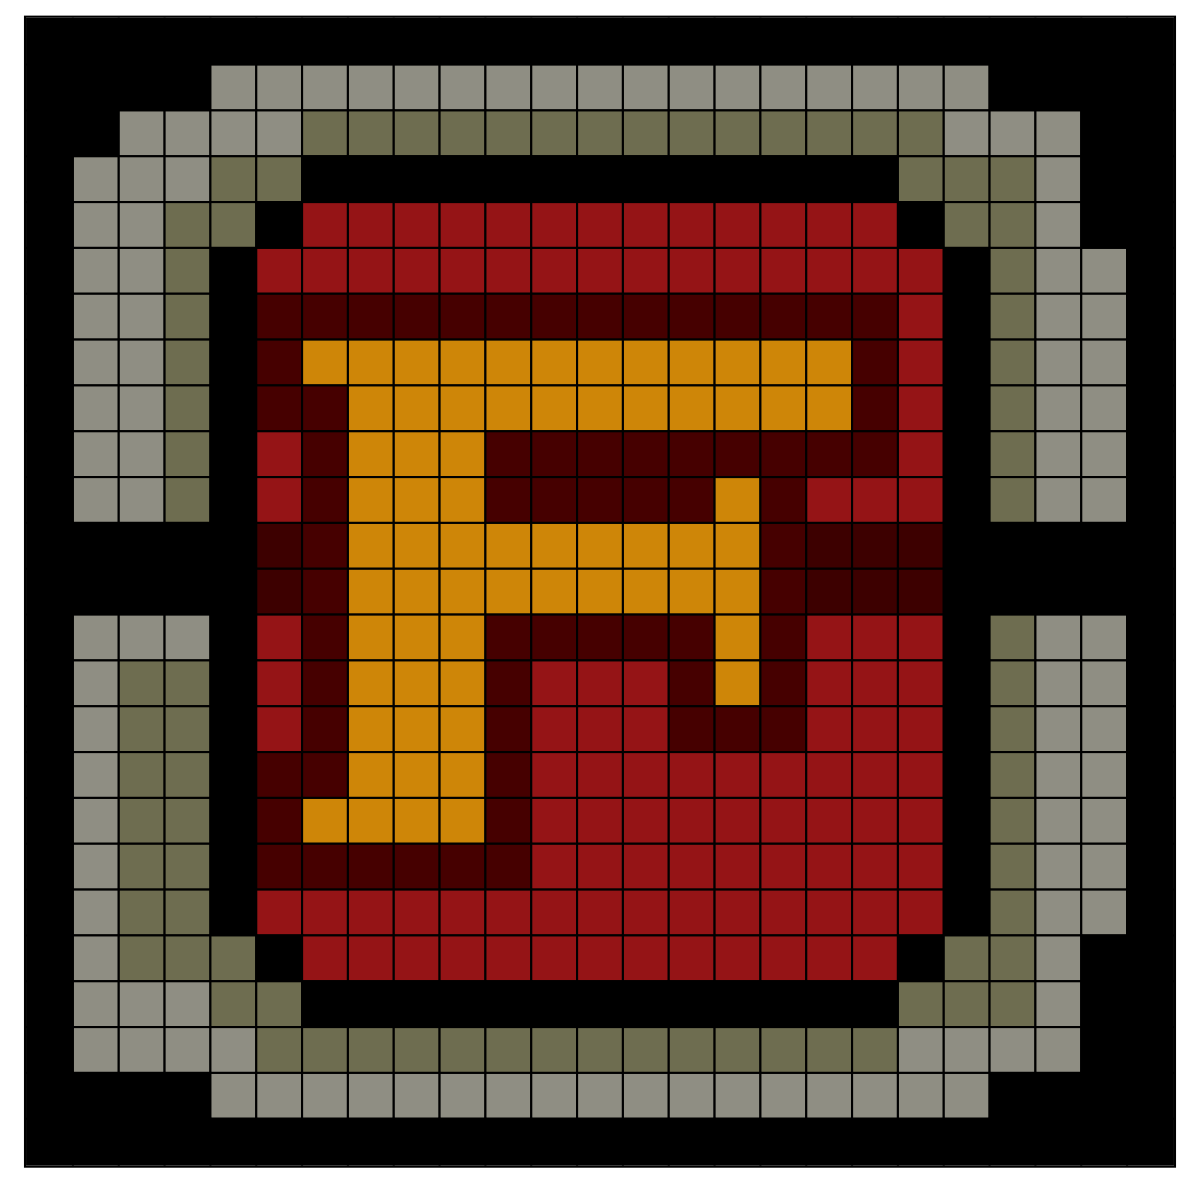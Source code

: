 digraph G {
node[shape = plaintext]
a[ label =<
<TABLE cellspacing="0" cellpadding="10">
<TR>
<TD width="1" height="1" bgcolor="#000000"></TD>
<TD width="1" height="1" bgcolor="#000000"></TD>
<TD width="1" height="1" bgcolor="#000000"></TD>
<TD width="1" height="1" bgcolor="#000000"></TD>
<TD width="1" height="1" bgcolor="#000000"></TD>
<TD width="1" height="1" bgcolor="#000000"></TD>
<TD width="1" height="1" bgcolor="#000000"></TD>
<TD width="1" height="1" bgcolor="#000000"></TD>
<TD width="1" height="1" bgcolor="#000000"></TD>
<TD width="1" height="1" bgcolor="#000000"></TD>
<TD width="1" height="1" bgcolor="#000000"></TD>
<TD width="1" height="1" bgcolor="#000000"></TD>
<TD width="1" height="1" bgcolor="#000000"></TD>
<TD width="1" height="1" bgcolor="#000000"></TD>
<TD width="1" height="1" bgcolor="#000000"></TD>
<TD width="1" height="1" bgcolor="#000000"></TD>
<TD width="1" height="1" bgcolor="#000000"></TD>
<TD width="1" height="1" bgcolor="#000000"></TD>
<TD width="1" height="1" bgcolor="#000000"></TD>
<TD width="1" height="1" bgcolor="#000000"></TD>
<TD width="1" height="1" bgcolor="#000000"></TD>
<TD width="1" height="1" bgcolor="#000000"></TD>
<TD width="1" height="1" bgcolor="#000000"></TD>
<TD width="1" height="1" bgcolor="#000000"></TD>
<TD width="1" height="1" bgcolor="#000000"></TD>
</TR>
<TR>
<TD width="1" height="1" bgcolor="#000000"></TD>
<TD width="1" height="1" bgcolor="#000000"></TD>
<TD width="1" height="1" bgcolor="#000000"></TD>
<TD width="1" height="1" bgcolor="#000000"></TD>
<TD width="1" height="1" bgcolor="#8F8E83"></TD>
<TD width="1" height="1" bgcolor="#8F8E83"></TD>
<TD width="1" height="1" bgcolor="#8F8E83"></TD>
<TD width="1" height="1" bgcolor="#8F8E83"></TD>
<TD width="1" height="1" bgcolor="#8F8E83"></TD>
<TD width="1" height="1" bgcolor="#8F8E83"></TD>
<TD width="1" height="1" bgcolor="#8F8E83"></TD>
<TD width="1" height="1" bgcolor="#8F8E83"></TD>
<TD width="1" height="1" bgcolor="#8F8E83"></TD>
<TD width="1" height="1" bgcolor="#8F8E83"></TD>
<TD width="1" height="1" bgcolor="#8F8E83"></TD>
<TD width="1" height="1" bgcolor="#8F8E83"></TD>
<TD width="1" height="1" bgcolor="#8F8E83"></TD>
<TD width="1" height="1" bgcolor="#8F8E83"></TD>
<TD width="1" height="1" bgcolor="#8F8E83"></TD>
<TD width="1" height="1" bgcolor="#8F8E83"></TD>
<TD width="1" height="1" bgcolor="#8F8E83"></TD>
<TD width="1" height="1" bgcolor="#000000"></TD>
<TD width="1" height="1" bgcolor="#000000"></TD>
<TD width="1" height="1" bgcolor="#000000"></TD>
<TD width="1" height="1" bgcolor="#000000"></TD>
</TR>
<TR>
<TD width="1" height="1" bgcolor="#000000"></TD>
<TD width="1" height="1" bgcolor="#000000"></TD>
<TD width="1" height="1" bgcolor="#8F8E83"></TD>
<TD width="1" height="1" bgcolor="#8F8E83"></TD>
<TD width="1" height="1" bgcolor="#8F8E83"></TD>
<TD width="1" height="1" bgcolor="#8F8E83"></TD>
<TD width="1" height="1" bgcolor="#6E6D50"></TD>
<TD width="1" height="1" bgcolor="#6E6D50"></TD>
<TD width="1" height="1" bgcolor="#6E6D50"></TD>
<TD width="1" height="1" bgcolor="#6E6D50"></TD>
<TD width="1" height="1" bgcolor="#6E6D50"></TD>
<TD width="1" height="1" bgcolor="#6E6D50"></TD>
<TD width="1" height="1" bgcolor="#6E6D50"></TD>
<TD width="1" height="1" bgcolor="#6E6D50"></TD>
<TD width="1" height="1" bgcolor="#6E6D50"></TD>
<TD width="1" height="1" bgcolor="#6E6D50"></TD>
<TD width="1" height="1" bgcolor="#6E6D50"></TD>
<TD width="1" height="1" bgcolor="#6E6D50"></TD>
<TD width="1" height="1" bgcolor="#6E6D50"></TD>
<TD width="1" height="1" bgcolor="#6E6D50"></TD>
<TD width="1" height="1" bgcolor="#8F8E83"></TD>
<TD width="1" height="1" bgcolor="#8F8E83"></TD>
<TD width="1" height="1" bgcolor="#8F8E83"></TD>
<TD width="1" height="1" bgcolor="#000000"></TD>
<TD width="1" height="1" bgcolor="#000000"></TD>
</TR>
<TR>
<TD width="1" height="1" bgcolor="#000000"></TD>
<TD width="1" height="1" bgcolor="#8F8E83"></TD>
<TD width="1" height="1" bgcolor="#8F8E83"></TD>
<TD width="1" height="1" bgcolor="#8F8E83"></TD>
<TD width="1" height="1" bgcolor="#6E6D50"></TD>
<TD width="1" height="1" bgcolor="#6E6D50"></TD>
<TD width="1" height="1" bgcolor="#000000"></TD>
<TD width="1" height="1" bgcolor="#000000"></TD>
<TD width="1" height="1" bgcolor="#000000"></TD>
<TD width="1" height="1" bgcolor="#000000"></TD>
<TD width="1" height="1" bgcolor="#000000"></TD>
<TD width="1" height="1" bgcolor="#000000"></TD>
<TD width="1" height="1" bgcolor="#000000"></TD>
<TD width="1" height="1" bgcolor="#000000"></TD>
<TD width="1" height="1" bgcolor="#000000"></TD>
<TD width="1" height="1" bgcolor="#000000"></TD>
<TD width="1" height="1" bgcolor="#000000"></TD>
<TD width="1" height="1" bgcolor="#000000"></TD>
<TD width="1" height="1" bgcolor="#000000"></TD>
<TD width="1" height="1" bgcolor="#6E6D50"></TD>
<TD width="1" height="1" bgcolor="#6E6D50"></TD>
<TD width="1" height="1" bgcolor="#6E6D50"></TD>
<TD width="1" height="1" bgcolor="#8F8E83"></TD>
<TD width="1" height="1" bgcolor="#000000"></TD>
<TD width="1" height="1" bgcolor="#000000"></TD>
</TR>
<TR>
<TD width="1" height="1" bgcolor="#000000"></TD>
<TD width="1" height="1" bgcolor="#8F8E83"></TD>
<TD width="1" height="1" bgcolor="#8F8E83"></TD>
<TD width="1" height="1" bgcolor="#6E6D50"></TD>
<TD width="1" height="1" bgcolor="#6E6D50"></TD>
<TD width="1" height="1" bgcolor="#000000"></TD>
<TD width="1" height="1" bgcolor="#951416"></TD>
<TD width="1" height="1" bgcolor="#951416"></TD>
<TD width="1" height="1" bgcolor="#951416"></TD>
<TD width="1" height="1" bgcolor="#951416"></TD>
<TD width="1" height="1" bgcolor="#951416"></TD>
<TD width="1" height="1" bgcolor="#951416"></TD>
<TD width="1" height="1" bgcolor="#951416"></TD>
<TD width="1" height="1" bgcolor="#951416"></TD>
<TD width="1" height="1" bgcolor="#951416"></TD>
<TD width="1" height="1" bgcolor="#951416"></TD>
<TD width="1" height="1" bgcolor="#951416"></TD>
<TD width="1" height="1" bgcolor="#951416"></TD>
<TD width="1" height="1" bgcolor="#951416"></TD>
<TD width="1" height="1" bgcolor="#000000"></TD>
<TD width="1" height="1" bgcolor="#6E6D50"></TD>
<TD width="1" height="1" bgcolor="#6E6D50"></TD>
<TD width="1" height="1" bgcolor="#8F8E83"></TD>
<TD width="1" height="1" bgcolor="#000000"></TD>
<TD width="1" height="1" bgcolor="#000000"></TD>
</TR>
<TR>
<TD width="1" height="1" bgcolor="#000000"></TD>
<TD width="1" height="1" bgcolor="#8F8E83"></TD>
<TD width="1" height="1" bgcolor="#8F8E83"></TD>
<TD width="1" height="1" bgcolor="#6E6D50"></TD>
<TD width="1" height="1" bgcolor="#000000"></TD>
<TD width="1" height="1" bgcolor="#951416"></TD>
<TD width="1" height="1" bgcolor="#951416"></TD>
<TD width="1" height="1" bgcolor="#951416"></TD>
<TD width="1" height="1" bgcolor="#951416"></TD>
<TD width="1" height="1" bgcolor="#951416"></TD>
<TD width="1" height="1" bgcolor="#951416"></TD>
<TD width="1" height="1" bgcolor="#951416"></TD>
<TD width="1" height="1" bgcolor="#951416"></TD>
<TD width="1" height="1" bgcolor="#951416"></TD>
<TD width="1" height="1" bgcolor="#951416"></TD>
<TD width="1" height="1" bgcolor="#951416"></TD>
<TD width="1" height="1" bgcolor="#951416"></TD>
<TD width="1" height="1" bgcolor="#951416"></TD>
<TD width="1" height="1" bgcolor="#951416"></TD>
<TD width="1" height="1" bgcolor="#951416"></TD>
<TD width="1" height="1" bgcolor="#000000"></TD>
<TD width="1" height="1" bgcolor="#6E6D50"></TD>
<TD width="1" height="1" bgcolor="#8F8E83"></TD>
<TD width="1" height="1" bgcolor="#8F8E83"></TD>
<TD width="1" height="1" bgcolor="#000000"></TD>
</TR>
<TR>
<TD width="1" height="1" bgcolor="#000000"></TD>
<TD width="1" height="1" bgcolor="#8F8E83"></TD>
<TD width="1" height="1" bgcolor="#8F8E83"></TD>
<TD width="1" height="1" bgcolor="#6E6D50"></TD>
<TD width="1" height="1" bgcolor="#000000"></TD>
<TD width="1" height="1" bgcolor="#460000"></TD>
<TD width="1" height="1" bgcolor="#460000"></TD>
<TD width="1" height="1" bgcolor="#460000"></TD>
<TD width="1" height="1" bgcolor="#460000"></TD>
<TD width="1" height="1" bgcolor="#460000"></TD>
<TD width="1" height="1" bgcolor="#460000"></TD>
<TD width="1" height="1" bgcolor="#460000"></TD>
<TD width="1" height="1" bgcolor="#460000"></TD>
<TD width="1" height="1" bgcolor="#460000"></TD>
<TD width="1" height="1" bgcolor="#460000"></TD>
<TD width="1" height="1" bgcolor="#460000"></TD>
<TD width="1" height="1" bgcolor="#460000"></TD>
<TD width="1" height="1" bgcolor="#460000"></TD>
<TD width="1" height="1" bgcolor="#460000"></TD>
<TD width="1" height="1" bgcolor="#951416"></TD>
<TD width="1" height="1" bgcolor="#000000"></TD>
<TD width="1" height="1" bgcolor="#6E6D50"></TD>
<TD width="1" height="1" bgcolor="#8F8E83"></TD>
<TD width="1" height="1" bgcolor="#8F8E83"></TD>
<TD width="1" height="1" bgcolor="#000000"></TD>
</TR>
<TR>
<TD width="1" height="1" bgcolor="#000000"></TD>
<TD width="1" height="1" bgcolor="#8F8E83"></TD>
<TD width="1" height="1" bgcolor="#8F8E83"></TD>
<TD width="1" height="1" bgcolor="#6E6D50"></TD>
<TD width="1" height="1" bgcolor="#000000"></TD>
<TD width="1" height="1" bgcolor="#460000"></TD>
<TD width="1" height="1" bgcolor="#CE8608"></TD>
<TD width="1" height="1" bgcolor="#CE8608"></TD>
<TD width="1" height="1" bgcolor="#CE8608"></TD>
<TD width="1" height="1" bgcolor="#CE8608"></TD>
<TD width="1" height="1" bgcolor="#CE8608"></TD>
<TD width="1" height="1" bgcolor="#CE8608"></TD>
<TD width="1" height="1" bgcolor="#CE8608"></TD>
<TD width="1" height="1" bgcolor="#CE8608"></TD>
<TD width="1" height="1" bgcolor="#CE8608"></TD>
<TD width="1" height="1" bgcolor="#CE8608"></TD>
<TD width="1" height="1" bgcolor="#CE8608"></TD>
<TD width="1" height="1" bgcolor="#CE8608"></TD>
<TD width="1" height="1" bgcolor="#460000"></TD>
<TD width="1" height="1" bgcolor="#951416"></TD>
<TD width="1" height="1" bgcolor="#000000"></TD>
<TD width="1" height="1" bgcolor="#6E6D50"></TD>
<TD width="1" height="1" bgcolor="#8F8E83"></TD>
<TD width="1" height="1" bgcolor="#8F8E83"></TD>
<TD width="1" height="1" bgcolor="#000000"></TD>
</TR>
<TR>
<TD width="1" height="1" bgcolor="#000000"></TD>
<TD width="1" height="1" bgcolor="#8F8E83"></TD>
<TD width="1" height="1" bgcolor="#8F8E83"></TD>
<TD width="1" height="1" bgcolor="#6E6D50"></TD>
<TD width="1" height="1" bgcolor="#000000"></TD>
<TD width="1" height="1" bgcolor="#460000"></TD>
<TD width="1" height="1" bgcolor="#460000"></TD>
<TD width="1" height="1" bgcolor="#CE8608"></TD>
<TD width="1" height="1" bgcolor="#CE8608"></TD>
<TD width="1" height="1" bgcolor="#CE8608"></TD>
<TD width="1" height="1" bgcolor="#CE8608"></TD>
<TD width="1" height="1" bgcolor="#CE8608"></TD>
<TD width="1" height="1" bgcolor="#CE8608"></TD>
<TD width="1" height="1" bgcolor="#CE8608"></TD>
<TD width="1" height="1" bgcolor="#CE8608"></TD>
<TD width="1" height="1" bgcolor="#CE8608"></TD>
<TD width="1" height="1" bgcolor="#CE8608"></TD>
<TD width="1" height="1" bgcolor="#CE8608"></TD>
<TD width="1" height="1" bgcolor="#460000"></TD>
<TD width="1" height="1" bgcolor="#951416"></TD>
<TD width="1" height="1" bgcolor="#000000"></TD>
<TD width="1" height="1" bgcolor="#6E6D50"></TD>
<TD width="1" height="1" bgcolor="#8F8E83"></TD>
<TD width="1" height="1" bgcolor="#8F8E83"></TD>
<TD width="1" height="1" bgcolor="#000000"></TD>
</TR>
<TR>
<TD width="1" height="1" bgcolor="#000000"></TD>
<TD width="1" height="1" bgcolor="#8F8E83"></TD>
<TD width="1" height="1" bgcolor="#8F8E83"></TD>
<TD width="1" height="1" bgcolor="#6E6D50"></TD>
<TD width="1" height="1" bgcolor="#000000"></TD>
<TD width="1" height="1" bgcolor="#951416"></TD>
<TD width="1" height="1" bgcolor="#460000"></TD>
<TD width="1" height="1" bgcolor="#CE8608"></TD>
<TD width="1" height="1" bgcolor="#CE8608"></TD>
<TD width="1" height="1" bgcolor="#CE8608"></TD>
<TD width="1" height="1" bgcolor="#460000"></TD>
<TD width="1" height="1" bgcolor="#460000"></TD>
<TD width="1" height="1" bgcolor="#460000"></TD>
<TD width="1" height="1" bgcolor="#460000"></TD>
<TD width="1" height="1" bgcolor="#460000"></TD>
<TD width="1" height="1" bgcolor="#460000"></TD>
<TD width="1" height="1" bgcolor="#460000"></TD>
<TD width="1" height="1" bgcolor="#460000"></TD>
<TD width="1" height="1" bgcolor="#460000"></TD>
<TD width="1" height="1" bgcolor="#951416"></TD>
<TD width="1" height="1" bgcolor="#000000"></TD>
<TD width="1" height="1" bgcolor="#6E6D50"></TD>
<TD width="1" height="1" bgcolor="#8F8E83"></TD>
<TD width="1" height="1" bgcolor="#8F8E83"></TD>
<TD width="1" height="1" bgcolor="#000000"></TD>
</TR>
<TR>
<TD width="1" height="1" bgcolor="#000000"></TD>
<TD width="1" height="1" bgcolor="#8F8E83"></TD>
<TD width="1" height="1" bgcolor="#8F8E83"></TD>
<TD width="1" height="1" bgcolor="#6E6D50"></TD>
<TD width="1" height="1" bgcolor="#000000"></TD>
<TD width="1" height="1" bgcolor="#951416"></TD>
<TD width="1" height="1" bgcolor="#460000"></TD>
<TD width="1" height="1" bgcolor="#CE8608"></TD>
<TD width="1" height="1" bgcolor="#CE8608"></TD>
<TD width="1" height="1" bgcolor="#CE8608"></TD>
<TD width="1" height="1" bgcolor="#460000"></TD>
<TD width="1" height="1" bgcolor="#460000"></TD>
<TD width="1" height="1" bgcolor="#460000"></TD>
<TD width="1" height="1" bgcolor="#460000"></TD>
<TD width="1" height="1" bgcolor="#460000"></TD>
<TD width="1" height="1" bgcolor="#CE8608"></TD>
<TD width="1" height="1" bgcolor="#460000"></TD>
<TD width="1" height="1" bgcolor="#951416"></TD>
<TD width="1" height="1" bgcolor="#951416"></TD>
<TD width="1" height="1" bgcolor="#951416"></TD>
<TD width="1" height="1" bgcolor="#000000"></TD>
<TD width="1" height="1" bgcolor="#6E6D50"></TD>
<TD width="1" height="1" bgcolor="#8F8E83"></TD>
<TD width="1" height="1" bgcolor="#8F8E83"></TD>
<TD width="1" height="1" bgcolor="#000000"></TD>
</TR>
<TR>
<TD width="1" height="1" bgcolor="#000000"></TD>
<TD width="1" height="1" bgcolor="#000000"></TD>
<TD width="1" height="1" bgcolor="#000000"></TD>
<TD width="1" height="1" bgcolor="#000000"></TD>
<TD width="1" height="1" bgcolor="#000000"></TD>
<TD width="1" height="1" bgcolor="#3D0000"></TD>
<TD width="1" height="1" bgcolor="#460000"></TD>
<TD width="1" height="1" bgcolor="#CE8608"></TD>
<TD width="1" height="1" bgcolor="#CE8608"></TD>
<TD width="1" height="1" bgcolor="#CE8608"></TD>
<TD width="1" height="1" bgcolor="#CE8608"></TD>
<TD width="1" height="1" bgcolor="#CE8608"></TD>
<TD width="1" height="1" bgcolor="#CE8608"></TD>
<TD width="1" height="1" bgcolor="#CE8608"></TD>
<TD width="1" height="1" bgcolor="#CE8608"></TD>
<TD width="1" height="1" bgcolor="#CE8608"></TD>
<TD width="1" height="1" bgcolor="#460000"></TD>
<TD width="1" height="1" bgcolor="#3D0000"></TD>
<TD width="1" height="1" bgcolor="#3D0000"></TD>
<TD width="1" height="1" bgcolor="#3D0000"></TD>
<TD width="1" height="1" bgcolor="#000000"></TD>
<TD width="1" height="1" bgcolor="#000000"></TD>
<TD width="1" height="1" bgcolor="#000000"></TD>
<TD width="1" height="1" bgcolor="#000000"></TD>
<TD width="1" height="1" bgcolor="#000000"></TD>
</TR>
<TR>
<TD width="1" height="1" bgcolor="#000000"></TD>
<TD width="1" height="1" bgcolor="#000000"></TD>
<TD width="1" height="1" bgcolor="#000000"></TD>
<TD width="1" height="1" bgcolor="#000000"></TD>
<TD width="1" height="1" bgcolor="#000000"></TD>
<TD width="1" height="1" bgcolor="#3D0000"></TD>
<TD width="1" height="1" bgcolor="#460000"></TD>
<TD width="1" height="1" bgcolor="#CE8608"></TD>
<TD width="1" height="1" bgcolor="#CE8608"></TD>
<TD width="1" height="1" bgcolor="#CE8608"></TD>
<TD width="1" height="1" bgcolor="#CE8608"></TD>
<TD width="1" height="1" bgcolor="#CE8608"></TD>
<TD width="1" height="1" bgcolor="#CE8608"></TD>
<TD width="1" height="1" bgcolor="#CE8608"></TD>
<TD width="1" height="1" bgcolor="#CE8608"></TD>
<TD width="1" height="1" bgcolor="#CE8608"></TD>
<TD width="1" height="1" bgcolor="#460000"></TD>
<TD width="1" height="1" bgcolor="#3D0000"></TD>
<TD width="1" height="1" bgcolor="#3D0000"></TD>
<TD width="1" height="1" bgcolor="#3D0000"></TD>
<TD width="1" height="1" bgcolor="#000000"></TD>
<TD width="1" height="1" bgcolor="#000000"></TD>
<TD width="1" height="1" bgcolor="#000000"></TD>
<TD width="1" height="1" bgcolor="#000000"></TD>
<TD width="1" height="1" bgcolor="#000000"></TD>
</TR>
<TR>
<TD width="1" height="1" bgcolor="#000000"></TD>
<TD width="1" height="1" bgcolor="#8F8E83"></TD>
<TD width="1" height="1" bgcolor="#8F8E83"></TD>
<TD width="1" height="1" bgcolor="#8F8E83"></TD>
<TD width="1" height="1" bgcolor="#000000"></TD>
<TD width="1" height="1" bgcolor="#951416"></TD>
<TD width="1" height="1" bgcolor="#460000"></TD>
<TD width="1" height="1" bgcolor="#CE8608"></TD>
<TD width="1" height="1" bgcolor="#CE8608"></TD>
<TD width="1" height="1" bgcolor="#CE8608"></TD>
<TD width="1" height="1" bgcolor="#460000"></TD>
<TD width="1" height="1" bgcolor="#460000"></TD>
<TD width="1" height="1" bgcolor="#460000"></TD>
<TD width="1" height="1" bgcolor="#460000"></TD>
<TD width="1" height="1" bgcolor="#460000"></TD>
<TD width="1" height="1" bgcolor="#CE8608"></TD>
<TD width="1" height="1" bgcolor="#460000"></TD>
<TD width="1" height="1" bgcolor="#951416"></TD>
<TD width="1" height="1" bgcolor="#951416"></TD>
<TD width="1" height="1" bgcolor="#951416"></TD>
<TD width="1" height="1" bgcolor="#000000"></TD>
<TD width="1" height="1" bgcolor="#6E6D50"></TD>
<TD width="1" height="1" bgcolor="#8F8E83"></TD>
<TD width="1" height="1" bgcolor="#8F8E83"></TD>
<TD width="1" height="1" bgcolor="#000000"></TD>
</TR>
<TR>
<TD width="1" height="1" bgcolor="#000000"></TD>
<TD width="1" height="1" bgcolor="#8F8E83"></TD>
<TD width="1" height="1" bgcolor="#6E6D50"></TD>
<TD width="1" height="1" bgcolor="#6E6D50"></TD>
<TD width="1" height="1" bgcolor="#000000"></TD>
<TD width="1" height="1" bgcolor="#951416"></TD>
<TD width="1" height="1" bgcolor="#460000"></TD>
<TD width="1" height="1" bgcolor="#CE8608"></TD>
<TD width="1" height="1" bgcolor="#CE8608"></TD>
<TD width="1" height="1" bgcolor="#CE8608"></TD>
<TD width="1" height="1" bgcolor="#460000"></TD>
<TD width="1" height="1" bgcolor="#951416"></TD>
<TD width="1" height="1" bgcolor="#951416"></TD>
<TD width="1" height="1" bgcolor="#951416"></TD>
<TD width="1" height="1" bgcolor="#460000"></TD>
<TD width="1" height="1" bgcolor="#CE8608"></TD>
<TD width="1" height="1" bgcolor="#460000"></TD>
<TD width="1" height="1" bgcolor="#951416"></TD>
<TD width="1" height="1" bgcolor="#951416"></TD>
<TD width="1" height="1" bgcolor="#951416"></TD>
<TD width="1" height="1" bgcolor="#000000"></TD>
<TD width="1" height="1" bgcolor="#6E6D50"></TD>
<TD width="1" height="1" bgcolor="#8F8E83"></TD>
<TD width="1" height="1" bgcolor="#8F8E83"></TD>
<TD width="1" height="1" bgcolor="#000000"></TD>
</TR>
<TR>
<TD width="1" height="1" bgcolor="#000000"></TD>
<TD width="1" height="1" bgcolor="#8F8E83"></TD>
<TD width="1" height="1" bgcolor="#6E6D50"></TD>
<TD width="1" height="1" bgcolor="#6E6D50"></TD>
<TD width="1" height="1" bgcolor="#000000"></TD>
<TD width="1" height="1" bgcolor="#951416"></TD>
<TD width="1" height="1" bgcolor="#460000"></TD>
<TD width="1" height="1" bgcolor="#CE8608"></TD>
<TD width="1" height="1" bgcolor="#CE8608"></TD>
<TD width="1" height="1" bgcolor="#CE8608"></TD>
<TD width="1" height="1" bgcolor="#460000"></TD>
<TD width="1" height="1" bgcolor="#951416"></TD>
<TD width="1" height="1" bgcolor="#951416"></TD>
<TD width="1" height="1" bgcolor="#951416"></TD>
<TD width="1" height="1" bgcolor="#460000"></TD>
<TD width="1" height="1" bgcolor="#460000"></TD>
<TD width="1" height="1" bgcolor="#460000"></TD>
<TD width="1" height="1" bgcolor="#951416"></TD>
<TD width="1" height="1" bgcolor="#951416"></TD>
<TD width="1" height="1" bgcolor="#951416"></TD>
<TD width="1" height="1" bgcolor="#000000"></TD>
<TD width="1" height="1" bgcolor="#6E6D50"></TD>
<TD width="1" height="1" bgcolor="#8F8E83"></TD>
<TD width="1" height="1" bgcolor="#8F8E83"></TD>
<TD width="1" height="1" bgcolor="#000000"></TD>
</TR>
<TR>
<TD width="1" height="1" bgcolor="#000000"></TD>
<TD width="1" height="1" bgcolor="#8F8E83"></TD>
<TD width="1" height="1" bgcolor="#6E6D50"></TD>
<TD width="1" height="1" bgcolor="#6E6D50"></TD>
<TD width="1" height="1" bgcolor="#000000"></TD>
<TD width="1" height="1" bgcolor="#460000"></TD>
<TD width="1" height="1" bgcolor="#460000"></TD>
<TD width="1" height="1" bgcolor="#CE8608"></TD>
<TD width="1" height="1" bgcolor="#CE8608"></TD>
<TD width="1" height="1" bgcolor="#CE8608"></TD>
<TD width="1" height="1" bgcolor="#460000"></TD>
<TD width="1" height="1" bgcolor="#951416"></TD>
<TD width="1" height="1" bgcolor="#951416"></TD>
<TD width="1" height="1" bgcolor="#951416"></TD>
<TD width="1" height="1" bgcolor="#951416"></TD>
<TD width="1" height="1" bgcolor="#951416"></TD>
<TD width="1" height="1" bgcolor="#951416"></TD>
<TD width="1" height="1" bgcolor="#951416"></TD>
<TD width="1" height="1" bgcolor="#951416"></TD>
<TD width="1" height="1" bgcolor="#951416"></TD>
<TD width="1" height="1" bgcolor="#000000"></TD>
<TD width="1" height="1" bgcolor="#6E6D50"></TD>
<TD width="1" height="1" bgcolor="#8F8E83"></TD>
<TD width="1" height="1" bgcolor="#8F8E83"></TD>
<TD width="1" height="1" bgcolor="#000000"></TD>
</TR>
<TR>
<TD width="1" height="1" bgcolor="#000000"></TD>
<TD width="1" height="1" bgcolor="#8F8E83"></TD>
<TD width="1" height="1" bgcolor="#6E6D50"></TD>
<TD width="1" height="1" bgcolor="#6E6D50"></TD>
<TD width="1" height="1" bgcolor="#000000"></TD>
<TD width="1" height="1" bgcolor="#460000"></TD>
<TD width="1" height="1" bgcolor="#CE8608"></TD>
<TD width="1" height="1" bgcolor="#CE8608"></TD>
<TD width="1" height="1" bgcolor="#CE8608"></TD>
<TD width="1" height="1" bgcolor="#CE8608"></TD>
<TD width="1" height="1" bgcolor="#460000"></TD>
<TD width="1" height="1" bgcolor="#951416"></TD>
<TD width="1" height="1" bgcolor="#951416"></TD>
<TD width="1" height="1" bgcolor="#951416"></TD>
<TD width="1" height="1" bgcolor="#951416"></TD>
<TD width="1" height="1" bgcolor="#951416"></TD>
<TD width="1" height="1" bgcolor="#951416"></TD>
<TD width="1" height="1" bgcolor="#951416"></TD>
<TD width="1" height="1" bgcolor="#951416"></TD>
<TD width="1" height="1" bgcolor="#951416"></TD>
<TD width="1" height="1" bgcolor="#000000"></TD>
<TD width="1" height="1" bgcolor="#6E6D50"></TD>
<TD width="1" height="1" bgcolor="#8F8E83"></TD>
<TD width="1" height="1" bgcolor="#8F8E83"></TD>
<TD width="1" height="1" bgcolor="#000000"></TD>
</TR>
<TR>
<TD width="1" height="1" bgcolor="#000000"></TD>
<TD width="1" height="1" bgcolor="#8F8E83"></TD>
<TD width="1" height="1" bgcolor="#6E6D50"></TD>
<TD width="1" height="1" bgcolor="#6E6D50"></TD>
<TD width="1" height="1" bgcolor="#000000"></TD>
<TD width="1" height="1" bgcolor="#460000"></TD>
<TD width="1" height="1" bgcolor="#460000"></TD>
<TD width="1" height="1" bgcolor="#460000"></TD>
<TD width="1" height="1" bgcolor="#460000"></TD>
<TD width="1" height="1" bgcolor="#460000"></TD>
<TD width="1" height="1" bgcolor="#460000"></TD>
<TD width="1" height="1" bgcolor="#951416"></TD>
<TD width="1" height="1" bgcolor="#951416"></TD>
<TD width="1" height="1" bgcolor="#951416"></TD>
<TD width="1" height="1" bgcolor="#951416"></TD>
<TD width="1" height="1" bgcolor="#951416"></TD>
<TD width="1" height="1" bgcolor="#951416"></TD>
<TD width="1" height="1" bgcolor="#951416"></TD>
<TD width="1" height="1" bgcolor="#951416"></TD>
<TD width="1" height="1" bgcolor="#951416"></TD>
<TD width="1" height="1" bgcolor="#000000"></TD>
<TD width="1" height="1" bgcolor="#6E6D50"></TD>
<TD width="1" height="1" bgcolor="#8F8E83"></TD>
<TD width="1" height="1" bgcolor="#8F8E83"></TD>
<TD width="1" height="1" bgcolor="#000000"></TD>
</TR>
<TR>
<TD width="1" height="1" bgcolor="#000000"></TD>
<TD width="1" height="1" bgcolor="#8F8E83"></TD>
<TD width="1" height="1" bgcolor="#6E6D50"></TD>
<TD width="1" height="1" bgcolor="#6E6D50"></TD>
<TD width="1" height="1" bgcolor="#000000"></TD>
<TD width="1" height="1" bgcolor="#951416"></TD>
<TD width="1" height="1" bgcolor="#951416"></TD>
<TD width="1" height="1" bgcolor="#951416"></TD>
<TD width="1" height="1" bgcolor="#951416"></TD>
<TD width="1" height="1" bgcolor="#951416"></TD>
<TD width="1" height="1" bgcolor="#951416"></TD>
<TD width="1" height="1" bgcolor="#951416"></TD>
<TD width="1" height="1" bgcolor="#951416"></TD>
<TD width="1" height="1" bgcolor="#951416"></TD>
<TD width="1" height="1" bgcolor="#951416"></TD>
<TD width="1" height="1" bgcolor="#951416"></TD>
<TD width="1" height="1" bgcolor="#951416"></TD>
<TD width="1" height="1" bgcolor="#951416"></TD>
<TD width="1" height="1" bgcolor="#951416"></TD>
<TD width="1" height="1" bgcolor="#951416"></TD>
<TD width="1" height="1" bgcolor="#000000"></TD>
<TD width="1" height="1" bgcolor="#6E6D50"></TD>
<TD width="1" height="1" bgcolor="#8F8E83"></TD>
<TD width="1" height="1" bgcolor="#8F8E83"></TD>
<TD width="1" height="1" bgcolor="#000000"></TD>
</TR>
<TR>
<TD width="1" height="1" bgcolor="#000000"></TD>
<TD width="1" height="1" bgcolor="#8F8E83"></TD>
<TD width="1" height="1" bgcolor="#6E6D50"></TD>
<TD width="1" height="1" bgcolor="#6E6D50"></TD>
<TD width="1" height="1" bgcolor="#6E6D50"></TD>
<TD width="1" height="1" bgcolor="#000000"></TD>
<TD width="1" height="1" bgcolor="#951416"></TD>
<TD width="1" height="1" bgcolor="#951416"></TD>
<TD width="1" height="1" bgcolor="#951416"></TD>
<TD width="1" height="1" bgcolor="#951416"></TD>
<TD width="1" height="1" bgcolor="#951416"></TD>
<TD width="1" height="1" bgcolor="#951416"></TD>
<TD width="1" height="1" bgcolor="#951416"></TD>
<TD width="1" height="1" bgcolor="#951416"></TD>
<TD width="1" height="1" bgcolor="#951416"></TD>
<TD width="1" height="1" bgcolor="#951416"></TD>
<TD width="1" height="1" bgcolor="#951416"></TD>
<TD width="1" height="1" bgcolor="#951416"></TD>
<TD width="1" height="1" bgcolor="#951416"></TD>
<TD width="1" height="1" bgcolor="#000000"></TD>
<TD width="1" height="1" bgcolor="#6E6D50"></TD>
<TD width="1" height="1" bgcolor="#6E6D50"></TD>
<TD width="1" height="1" bgcolor="#8F8E83"></TD>
<TD width="1" height="1" bgcolor="#000000"></TD>
<TD width="1" height="1" bgcolor="#000000"></TD>
</TR>
<TR>
<TD width="1" height="1" bgcolor="#000000"></TD>
<TD width="1" height="1" bgcolor="#8F8E83"></TD>
<TD width="1" height="1" bgcolor="#8F8E83"></TD>
<TD width="1" height="1" bgcolor="#8F8E83"></TD>
<TD width="1" height="1" bgcolor="#6E6D50"></TD>
<TD width="1" height="1" bgcolor="#6E6D50"></TD>
<TD width="1" height="1" bgcolor="#000000"></TD>
<TD width="1" height="1" bgcolor="#000000"></TD>
<TD width="1" height="1" bgcolor="#000000"></TD>
<TD width="1" height="1" bgcolor="#000000"></TD>
<TD width="1" height="1" bgcolor="#000000"></TD>
<TD width="1" height="1" bgcolor="#000000"></TD>
<TD width="1" height="1" bgcolor="#000000"></TD>
<TD width="1" height="1" bgcolor="#000000"></TD>
<TD width="1" height="1" bgcolor="#000000"></TD>
<TD width="1" height="1" bgcolor="#000000"></TD>
<TD width="1" height="1" bgcolor="#000000"></TD>
<TD width="1" height="1" bgcolor="#000000"></TD>
<TD width="1" height="1" bgcolor="#000000"></TD>
<TD width="1" height="1" bgcolor="#6E6D50"></TD>
<TD width="1" height="1" bgcolor="#6E6D50"></TD>
<TD width="1" height="1" bgcolor="#6E6D50"></TD>
<TD width="1" height="1" bgcolor="#8F8E83"></TD>
<TD width="1" height="1" bgcolor="#000000"></TD>
<TD width="1" height="1" bgcolor="#000000"></TD>
</TR>
<TR>
<TD width="1" height="1" bgcolor="#000000"></TD>
<TD width="1" height="1" bgcolor="#8F8E83"></TD>
<TD width="1" height="1" bgcolor="#8F8E83"></TD>
<TD width="1" height="1" bgcolor="#8F8E83"></TD>
<TD width="1" height="1" bgcolor="#8F8E83"></TD>
<TD width="1" height="1" bgcolor="#6E6D50"></TD>
<TD width="1" height="1" bgcolor="#6E6D50"></TD>
<TD width="1" height="1" bgcolor="#6E6D50"></TD>
<TD width="1" height="1" bgcolor="#6E6D50"></TD>
<TD width="1" height="1" bgcolor="#6E6D50"></TD>
<TD width="1" height="1" bgcolor="#6E6D50"></TD>
<TD width="1" height="1" bgcolor="#6E6D50"></TD>
<TD width="1" height="1" bgcolor="#6E6D50"></TD>
<TD width="1" height="1" bgcolor="#6E6D50"></TD>
<TD width="1" height="1" bgcolor="#6E6D50"></TD>
<TD width="1" height="1" bgcolor="#6E6D50"></TD>
<TD width="1" height="1" bgcolor="#6E6D50"></TD>
<TD width="1" height="1" bgcolor="#6E6D50"></TD>
<TD width="1" height="1" bgcolor="#6E6D50"></TD>
<TD width="1" height="1" bgcolor="#8F8E83"></TD>
<TD width="1" height="1" bgcolor="#8F8E83"></TD>
<TD width="1" height="1" bgcolor="#8F8E83"></TD>
<TD width="1" height="1" bgcolor="#8F8E83"></TD>
<TD width="1" height="1" bgcolor="#000000"></TD>
<TD width="1" height="1" bgcolor="#000000"></TD>
</TR>
<TR>
<TD width="1" height="1" bgcolor="#000000"></TD>
<TD width="1" height="1" bgcolor="#000000"></TD>
<TD width="1" height="1" bgcolor="#000000"></TD>
<TD width="1" height="1" bgcolor="#000000"></TD>
<TD width="1" height="1" bgcolor="#8F8E83"></TD>
<TD width="1" height="1" bgcolor="#8F8E83"></TD>
<TD width="1" height="1" bgcolor="#8F8E83"></TD>
<TD width="1" height="1" bgcolor="#8F8E83"></TD>
<TD width="1" height="1" bgcolor="#8F8E83"></TD>
<TD width="1" height="1" bgcolor="#8F8E83"></TD>
<TD width="1" height="1" bgcolor="#8F8E83"></TD>
<TD width="1" height="1" bgcolor="#8F8E83"></TD>
<TD width="1" height="1" bgcolor="#8F8E83"></TD>
<TD width="1" height="1" bgcolor="#8F8E83"></TD>
<TD width="1" height="1" bgcolor="#8F8E83"></TD>
<TD width="1" height="1" bgcolor="#8F8E83"></TD>
<TD width="1" height="1" bgcolor="#8F8E83"></TD>
<TD width="1" height="1" bgcolor="#8F8E83"></TD>
<TD width="1" height="1" bgcolor="#8F8E83"></TD>
<TD width="1" height="1" bgcolor="#8F8E83"></TD>
<TD width="1" height="1" bgcolor="#8F8E83"></TD>
<TD width="1" height="1" bgcolor="#000000"></TD>
<TD width="1" height="1" bgcolor="#000000"></TD>
<TD width="1" height="1" bgcolor="#000000"></TD>
<TD width="1" height="1" bgcolor="#000000"></TD>
</TR>
<TR>
<TD width="1" height="1" bgcolor="#000000"></TD>
<TD width="1" height="1" bgcolor="#000000"></TD>
<TD width="1" height="1" bgcolor="#000000"></TD>
<TD width="1" height="1" bgcolor="#000000"></TD>
<TD width="1" height="1" bgcolor="#000000"></TD>
<TD width="1" height="1" bgcolor="#000000"></TD>
<TD width="1" height="1" bgcolor="#000000"></TD>
<TD width="1" height="1" bgcolor="#000000"></TD>
<TD width="1" height="1" bgcolor="#000000"></TD>
<TD width="1" height="1" bgcolor="#000000"></TD>
<TD width="1" height="1" bgcolor="#000000"></TD>
<TD width="1" height="1" bgcolor="#000000"></TD>
<TD width="1" height="1" bgcolor="#000000"></TD>
<TD width="1" height="1" bgcolor="#000000"></TD>
<TD width="1" height="1" bgcolor="#000000"></TD>
<TD width="1" height="1" bgcolor="#000000"></TD>
<TD width="1" height="1" bgcolor="#000000"></TD>
<TD width="1" height="1" bgcolor="#000000"></TD>
<TD width="1" height="1" bgcolor="#000000"></TD>
<TD width="1" height="1" bgcolor="#000000"></TD>
<TD width="1" height="1" bgcolor="#000000"></TD>
<TD width="1" height="1" bgcolor="#000000"></TD>
<TD width="1" height="1" bgcolor="#000000"></TD>
<TD width="1" height="1" bgcolor="#000000"></TD>
<TD width="1" height="1" bgcolor="#000000"></TD>
</TR>
</TABLE>
>]
}
